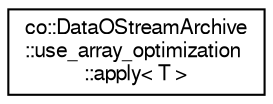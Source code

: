 digraph G
{
  edge [fontname="FreeSans",fontsize="10",labelfontname="FreeSans",labelfontsize="10"];
  node [fontname="FreeSans",fontsize="10",shape=record];
  rankdir="LR";
  Node1 [label="co::DataOStreamArchive\l::use_array_optimization\l::apply\< T \>",height=0.2,width=0.4,color="black", fillcolor="white", style="filled",URL="$structco_1_1DataOStreamArchive_1_1use__array__optimization_1_1apply.html"];
}
